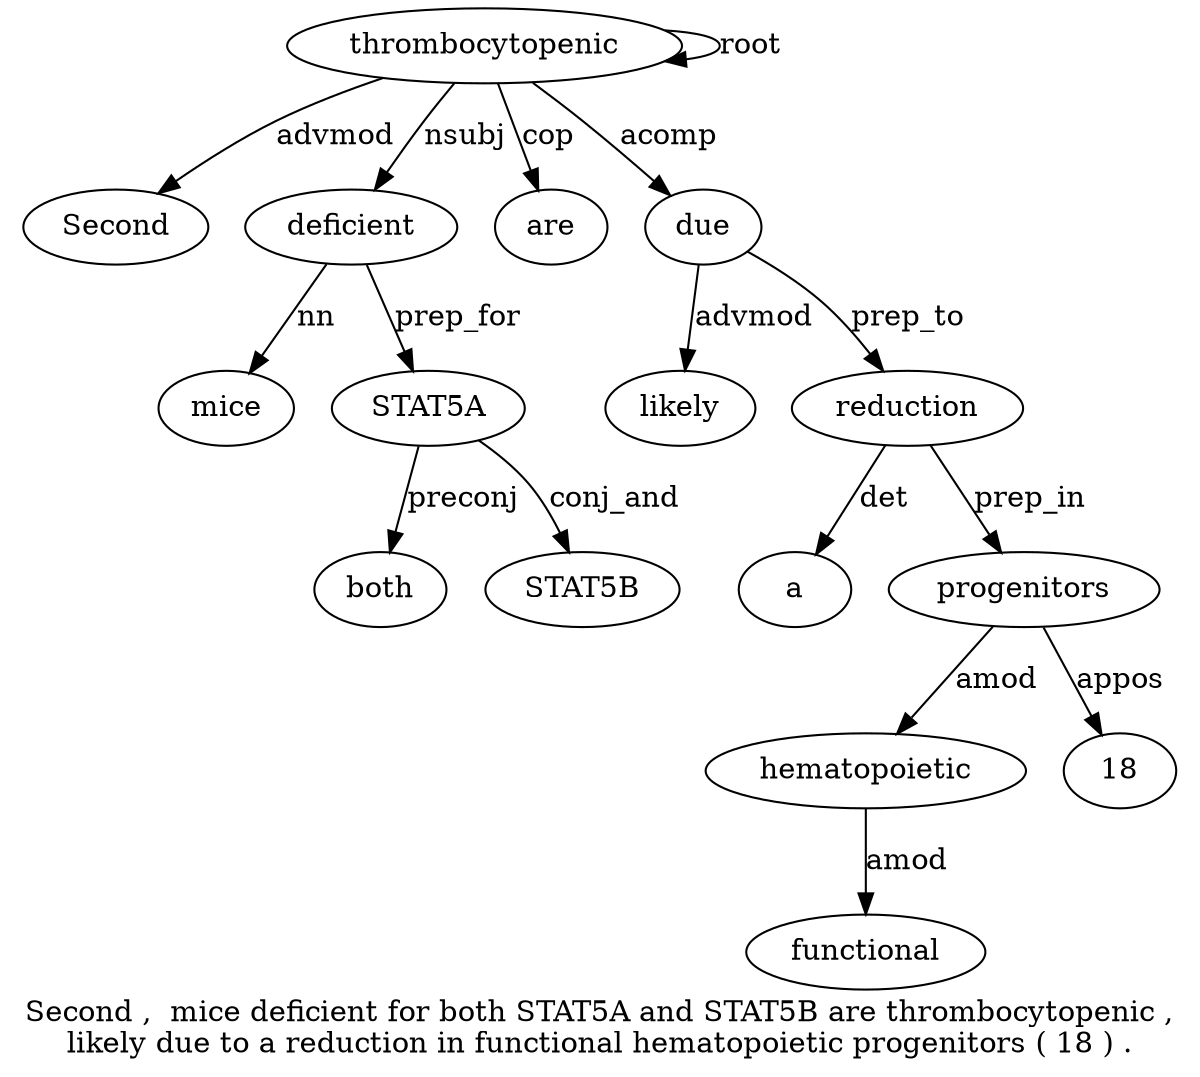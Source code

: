 digraph "Second ,  mice deficient for both STAT5A and STAT5B are thrombocytopenic ,  likely due to a reduction in functional hematopoietic progenitors ( 18 ) ." {
label="Second ,  mice deficient for both STAT5A and STAT5B are thrombocytopenic ,
likely due to a reduction in functional hematopoietic progenitors ( 18 ) .";
thrombocytopenic11 [style=filled, fillcolor=white, label=thrombocytopenic];
Second1 [style=filled, fillcolor=white, label=Second];
thrombocytopenic11 -> Second1  [label=advmod];
deficient4 [style=filled, fillcolor=white, label=deficient];
mice3 [style=filled, fillcolor=white, label=mice];
deficient4 -> mice3  [label=nn];
thrombocytopenic11 -> deficient4  [label=nsubj];
STAT5A7 [style=filled, fillcolor=white, label=STAT5A];
both6 [style=filled, fillcolor=white, label=both];
STAT5A7 -> both6  [label=preconj];
deficient4 -> STAT5A7  [label=prep_for];
STAT5B9 [style=filled, fillcolor=white, label=STAT5B];
STAT5A7 -> STAT5B9  [label=conj_and];
are10 [style=filled, fillcolor=white, label=are];
thrombocytopenic11 -> are10  [label=cop];
thrombocytopenic11 -> thrombocytopenic11  [label=root];
due14 [style=filled, fillcolor=white, label=due];
likely13 [style=filled, fillcolor=white, label=likely];
due14 -> likely13  [label=advmod];
thrombocytopenic11 -> due14  [label=acomp];
reduction17 [style=filled, fillcolor=white, label=reduction];
a16 [style=filled, fillcolor=white, label=a];
reduction17 -> a16  [label=det];
due14 -> reduction17  [label=prep_to];
hematopoietic20 [style=filled, fillcolor=white, label=hematopoietic];
functional19 [style=filled, fillcolor=white, label=functional];
hematopoietic20 -> functional19  [label=amod];
progenitors21 [style=filled, fillcolor=white, label=progenitors];
progenitors21 -> hematopoietic20  [label=amod];
reduction17 -> progenitors21  [label=prep_in];
1823 [style=filled, fillcolor=white, label=18];
progenitors21 -> 1823  [label=appos];
}
